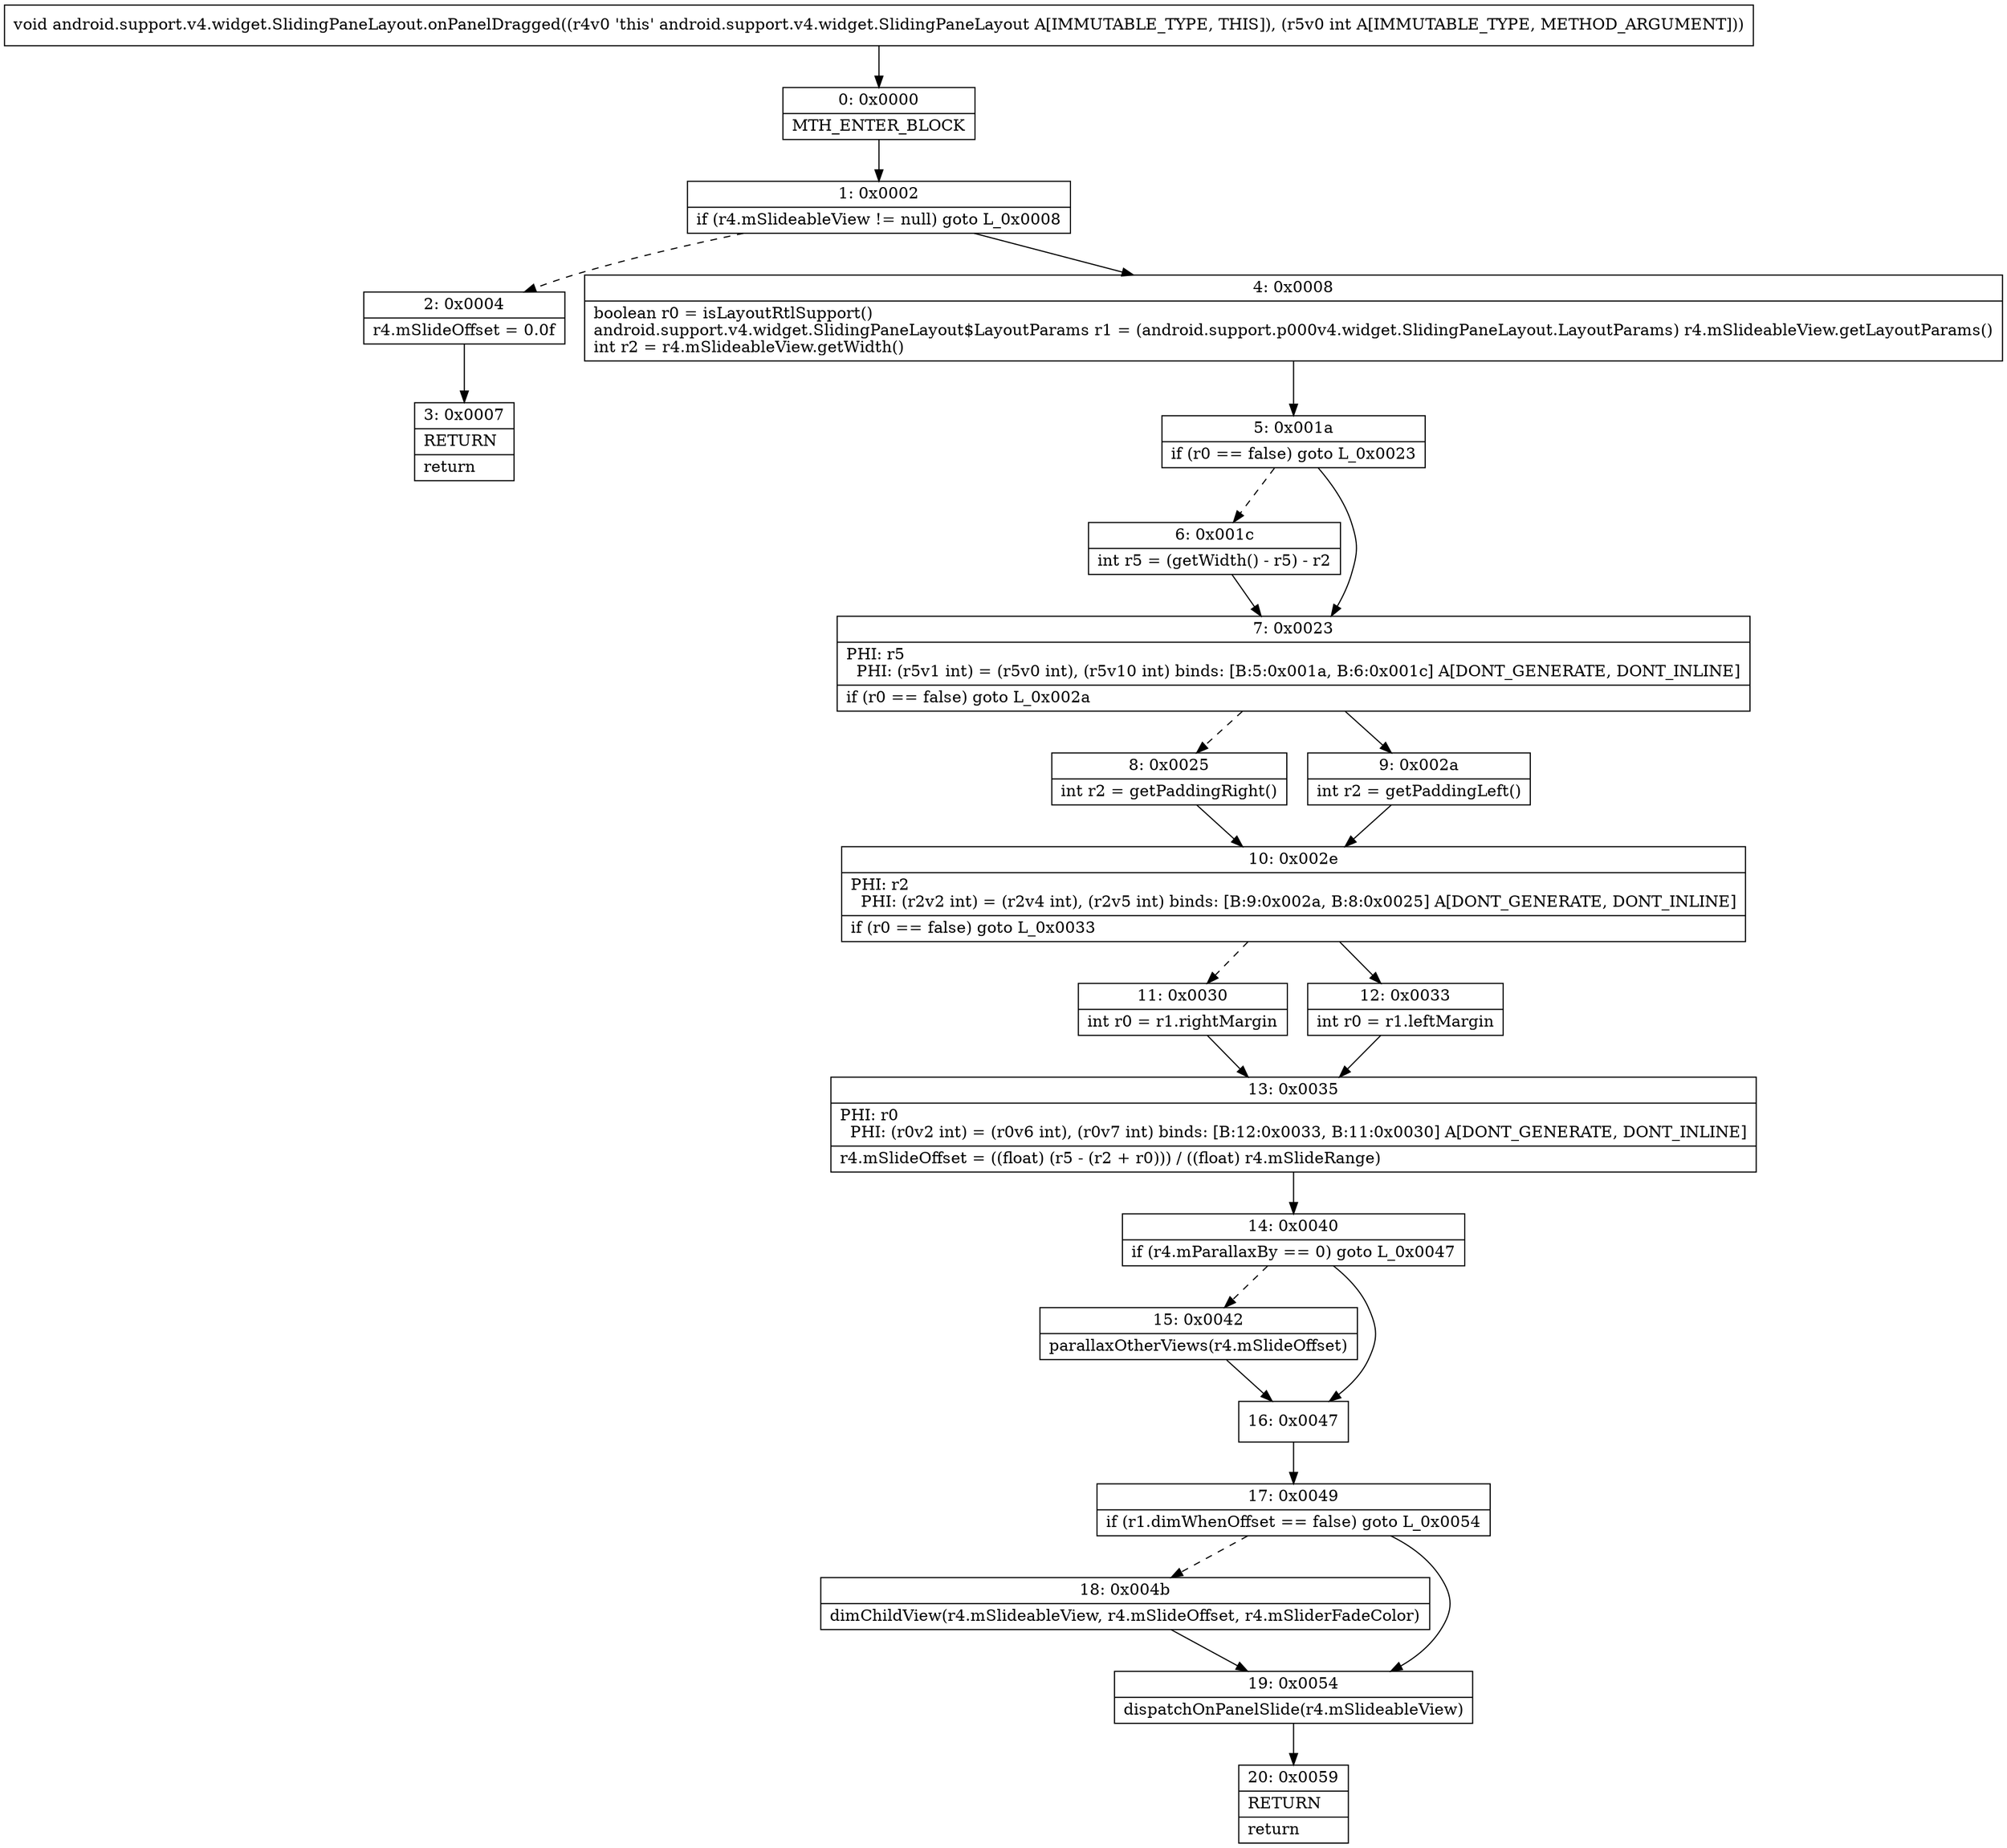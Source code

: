 digraph "CFG forandroid.support.v4.widget.SlidingPaneLayout.onPanelDragged(I)V" {
Node_0 [shape=record,label="{0\:\ 0x0000|MTH_ENTER_BLOCK\l}"];
Node_1 [shape=record,label="{1\:\ 0x0002|if (r4.mSlideableView != null) goto L_0x0008\l}"];
Node_2 [shape=record,label="{2\:\ 0x0004|r4.mSlideOffset = 0.0f\l}"];
Node_3 [shape=record,label="{3\:\ 0x0007|RETURN\l|return\l}"];
Node_4 [shape=record,label="{4\:\ 0x0008|boolean r0 = isLayoutRtlSupport()\landroid.support.v4.widget.SlidingPaneLayout$LayoutParams r1 = (android.support.p000v4.widget.SlidingPaneLayout.LayoutParams) r4.mSlideableView.getLayoutParams()\lint r2 = r4.mSlideableView.getWidth()\l}"];
Node_5 [shape=record,label="{5\:\ 0x001a|if (r0 == false) goto L_0x0023\l}"];
Node_6 [shape=record,label="{6\:\ 0x001c|int r5 = (getWidth() \- r5) \- r2\l}"];
Node_7 [shape=record,label="{7\:\ 0x0023|PHI: r5 \l  PHI: (r5v1 int) = (r5v0 int), (r5v10 int) binds: [B:5:0x001a, B:6:0x001c] A[DONT_GENERATE, DONT_INLINE]\l|if (r0 == false) goto L_0x002a\l}"];
Node_8 [shape=record,label="{8\:\ 0x0025|int r2 = getPaddingRight()\l}"];
Node_9 [shape=record,label="{9\:\ 0x002a|int r2 = getPaddingLeft()\l}"];
Node_10 [shape=record,label="{10\:\ 0x002e|PHI: r2 \l  PHI: (r2v2 int) = (r2v4 int), (r2v5 int) binds: [B:9:0x002a, B:8:0x0025] A[DONT_GENERATE, DONT_INLINE]\l|if (r0 == false) goto L_0x0033\l}"];
Node_11 [shape=record,label="{11\:\ 0x0030|int r0 = r1.rightMargin\l}"];
Node_12 [shape=record,label="{12\:\ 0x0033|int r0 = r1.leftMargin\l}"];
Node_13 [shape=record,label="{13\:\ 0x0035|PHI: r0 \l  PHI: (r0v2 int) = (r0v6 int), (r0v7 int) binds: [B:12:0x0033, B:11:0x0030] A[DONT_GENERATE, DONT_INLINE]\l|r4.mSlideOffset = ((float) (r5 \- (r2 + r0))) \/ ((float) r4.mSlideRange)\l}"];
Node_14 [shape=record,label="{14\:\ 0x0040|if (r4.mParallaxBy == 0) goto L_0x0047\l}"];
Node_15 [shape=record,label="{15\:\ 0x0042|parallaxOtherViews(r4.mSlideOffset)\l}"];
Node_16 [shape=record,label="{16\:\ 0x0047}"];
Node_17 [shape=record,label="{17\:\ 0x0049|if (r1.dimWhenOffset == false) goto L_0x0054\l}"];
Node_18 [shape=record,label="{18\:\ 0x004b|dimChildView(r4.mSlideableView, r4.mSlideOffset, r4.mSliderFadeColor)\l}"];
Node_19 [shape=record,label="{19\:\ 0x0054|dispatchOnPanelSlide(r4.mSlideableView)\l}"];
Node_20 [shape=record,label="{20\:\ 0x0059|RETURN\l|return\l}"];
MethodNode[shape=record,label="{void android.support.v4.widget.SlidingPaneLayout.onPanelDragged((r4v0 'this' android.support.v4.widget.SlidingPaneLayout A[IMMUTABLE_TYPE, THIS]), (r5v0 int A[IMMUTABLE_TYPE, METHOD_ARGUMENT])) }"];
MethodNode -> Node_0;
Node_0 -> Node_1;
Node_1 -> Node_2[style=dashed];
Node_1 -> Node_4;
Node_2 -> Node_3;
Node_4 -> Node_5;
Node_5 -> Node_6[style=dashed];
Node_5 -> Node_7;
Node_6 -> Node_7;
Node_7 -> Node_8[style=dashed];
Node_7 -> Node_9;
Node_8 -> Node_10;
Node_9 -> Node_10;
Node_10 -> Node_11[style=dashed];
Node_10 -> Node_12;
Node_11 -> Node_13;
Node_12 -> Node_13;
Node_13 -> Node_14;
Node_14 -> Node_15[style=dashed];
Node_14 -> Node_16;
Node_15 -> Node_16;
Node_16 -> Node_17;
Node_17 -> Node_18[style=dashed];
Node_17 -> Node_19;
Node_18 -> Node_19;
Node_19 -> Node_20;
}

